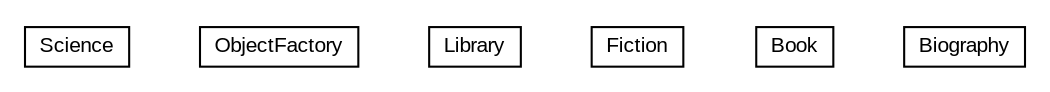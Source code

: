 #!/usr/local/bin/dot
#
# Class diagram 
# Generated by UMLGraph version R5_6 (http://www.umlgraph.org/)
#

digraph G {
	edge [fontname="arial",fontsize=10,labelfontname="arial",labelfontsize=10];
	node [fontname="arial",fontsize=10,shape=plaintext];
	nodesep=0.25;
	ranksep=0.5;
	// xml.third_party.jaxb.library.dtos.Science
	c8447 [label=<<table title="xml.third_party.jaxb.library.dtos.Science" border="0" cellborder="1" cellspacing="0" cellpadding="2" port="p" href="./Science.html">
		<tr><td><table border="0" cellspacing="0" cellpadding="1">
<tr><td align="center" balign="center"> Science </td></tr>
		</table></td></tr>
		</table>>, URL="./Science.html", fontname="arial", fontcolor="black", fontsize=10.0];
	// xml.third_party.jaxb.library.dtos.ObjectFactory
	c8448 [label=<<table title="xml.third_party.jaxb.library.dtos.ObjectFactory" border="0" cellborder="1" cellspacing="0" cellpadding="2" port="p" href="./ObjectFactory.html">
		<tr><td><table border="0" cellspacing="0" cellpadding="1">
<tr><td align="center" balign="center"> ObjectFactory </td></tr>
		</table></td></tr>
		</table>>, URL="./ObjectFactory.html", fontname="arial", fontcolor="black", fontsize=10.0];
	// xml.third_party.jaxb.library.dtos.Library
	c8449 [label=<<table title="xml.third_party.jaxb.library.dtos.Library" border="0" cellborder="1" cellspacing="0" cellpadding="2" port="p" href="./Library.html">
		<tr><td><table border="0" cellspacing="0" cellpadding="1">
<tr><td align="center" balign="center"> Library </td></tr>
		</table></td></tr>
		</table>>, URL="./Library.html", fontname="arial", fontcolor="black", fontsize=10.0];
	// xml.third_party.jaxb.library.dtos.Fiction
	c8450 [label=<<table title="xml.third_party.jaxb.library.dtos.Fiction" border="0" cellborder="1" cellspacing="0" cellpadding="2" port="p" href="./Fiction.html">
		<tr><td><table border="0" cellspacing="0" cellpadding="1">
<tr><td align="center" balign="center"> Fiction </td></tr>
		</table></td></tr>
		</table>>, URL="./Fiction.html", fontname="arial", fontcolor="black", fontsize=10.0];
	// xml.third_party.jaxb.library.dtos.Book
	c8451 [label=<<table title="xml.third_party.jaxb.library.dtos.Book" border="0" cellborder="1" cellspacing="0" cellpadding="2" port="p" href="./Book.html">
		<tr><td><table border="0" cellspacing="0" cellpadding="1">
<tr><td align="center" balign="center"> Book </td></tr>
		</table></td></tr>
		</table>>, URL="./Book.html", fontname="arial", fontcolor="black", fontsize=10.0];
	// xml.third_party.jaxb.library.dtos.Biography
	c8452 [label=<<table title="xml.third_party.jaxb.library.dtos.Biography" border="0" cellborder="1" cellspacing="0" cellpadding="2" port="p" href="./Biography.html">
		<tr><td><table border="0" cellspacing="0" cellpadding="1">
<tr><td align="center" balign="center"> Biography </td></tr>
		</table></td></tr>
		</table>>, URL="./Biography.html", fontname="arial", fontcolor="black", fontsize=10.0];
}

